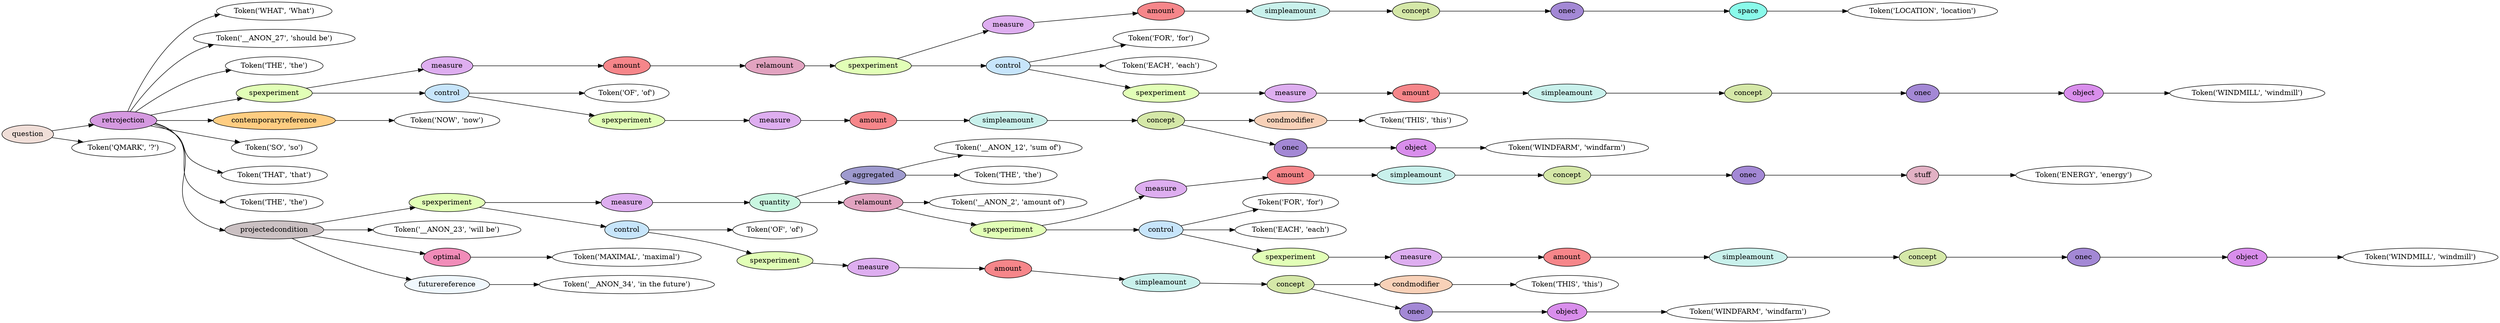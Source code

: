 digraph G {
rankdir=LR;
0 [label="Token('WHAT', 'What')"];
1 [label="Token('__ANON_27', 'should be')"];
2 [label="Token('THE', 'the')"];
3 [label="Token('LOCATION', 'location')"];
4 [fillcolor="#8afaea", label=space, style=filled];
4 -> 3;
5 [fillcolor="#a388d5", label=onec, style=filled];
5 -> 4;
6 [fillcolor="#d5e8a8", label=concept, style=filled];
6 -> 5;
7 [fillcolor="#c9f1ec", label=simpleamount, style=filled];
7 -> 6;
8 [fillcolor="#f6868a", label=amount, style=filled];
8 -> 7;
9 [fillcolor="#deaef0", label=measure, style=filled];
9 -> 8;
10 [label="Token('FOR', 'for')"];
11 [label="Token('EACH', 'each')"];
12 [label="Token('WINDMILL', 'windmill')"];
13 [fillcolor="#d98eec", label=object, style=filled];
13 -> 12;
14 [fillcolor="#a388d5", label=onec, style=filled];
14 -> 13;
15 [fillcolor="#d5e8a8", label=concept, style=filled];
15 -> 14;
16 [fillcolor="#c9f1ec", label=simpleamount, style=filled];
16 -> 15;
17 [fillcolor="#f6868a", label=amount, style=filled];
17 -> 16;
18 [fillcolor="#deaef0", label=measure, style=filled];
18 -> 17;
19 [fillcolor="#e2ffb7", label=spexperiment, style=filled];
19 -> 18;
20 [fillcolor="#c7e5fb", label=control, style=filled];
20 -> 10;
20 -> 11;
20 -> 19;
21 [fillcolor="#e2ffb7", label=spexperiment, style=filled];
21 -> 9;
21 -> 20;
22 [fillcolor="#e2a3c0", label=relamount, style=filled];
22 -> 21;
23 [fillcolor="#f6868a", label=amount, style=filled];
23 -> 22;
24 [fillcolor="#deaef0", label=measure, style=filled];
24 -> 23;
25 [label="Token('OF', 'of')"];
26 [label="Token('THIS', 'this')"];
27 [fillcolor="#f8d1b8", label=condmodifier, style=filled];
27 -> 26;
28 [label="Token('WINDFARM', 'windfarm')"];
29 [fillcolor="#d98eec", label=object, style=filled];
29 -> 28;
30 [fillcolor="#a388d5", label=onec, style=filled];
30 -> 29;
31 [fillcolor="#d5e8a8", label=concept, style=filled];
31 -> 27;
31 -> 30;
32 [fillcolor="#c9f1ec", label=simpleamount, style=filled];
32 -> 31;
33 [fillcolor="#f6868a", label=amount, style=filled];
33 -> 32;
34 [fillcolor="#deaef0", label=measure, style=filled];
34 -> 33;
35 [fillcolor="#e2ffb7", label=spexperiment, style=filled];
35 -> 34;
36 [fillcolor="#c7e5fb", label=control, style=filled];
36 -> 25;
36 -> 35;
37 [fillcolor="#e2ffb7", label=spexperiment, style=filled];
37 -> 24;
37 -> 36;
38 [label="Token('NOW', 'now')"];
39 [fillcolor="#ffcd81", label=contemporaryreference, style=filled];
39 -> 38;
40 [label="Token('SO', 'so')"];
41 [label="Token('THAT', 'that')"];
42 [label="Token('THE', 'the')"];
43 [label="Token('__ANON_12', 'sum of')"];
44 [label="Token('THE', 'the')"];
45 [fillcolor="#9e9ace", label=aggregated, style=filled];
45 -> 43;
45 -> 44;
46 [label="Token('__ANON_2', 'amount of')"];
47 [label="Token('ENERGY', 'energy')"];
48 [fillcolor="#e2b1c4", label=stuff, style=filled];
48 -> 47;
49 [fillcolor="#a388d5", label=onec, style=filled];
49 -> 48;
50 [fillcolor="#d5e8a8", label=concept, style=filled];
50 -> 49;
51 [fillcolor="#c9f1ec", label=simpleamount, style=filled];
51 -> 50;
52 [fillcolor="#f6868a", label=amount, style=filled];
52 -> 51;
53 [fillcolor="#deaef0", label=measure, style=filled];
53 -> 52;
54 [label="Token('FOR', 'for')"];
55 [label="Token('EACH', 'each')"];
56 [label="Token('WINDMILL', 'windmill')"];
57 [fillcolor="#d98eec", label=object, style=filled];
57 -> 56;
58 [fillcolor="#a388d5", label=onec, style=filled];
58 -> 57;
59 [fillcolor="#d5e8a8", label=concept, style=filled];
59 -> 58;
60 [fillcolor="#c9f1ec", label=simpleamount, style=filled];
60 -> 59;
61 [fillcolor="#f6868a", label=amount, style=filled];
61 -> 60;
62 [fillcolor="#deaef0", label=measure, style=filled];
62 -> 61;
63 [fillcolor="#e2ffb7", label=spexperiment, style=filled];
63 -> 62;
64 [fillcolor="#c7e5fb", label=control, style=filled];
64 -> 54;
64 -> 55;
64 -> 63;
65 [fillcolor="#e2ffb7", label=spexperiment, style=filled];
65 -> 53;
65 -> 64;
66 [fillcolor="#e2a3c0", label=relamount, style=filled];
66 -> 46;
66 -> 65;
67 [fillcolor="#c9f7e1", label=quantity, style=filled];
67 -> 45;
67 -> 66;
68 [fillcolor="#deaef0", label=measure, style=filled];
68 -> 67;
69 [label="Token('OF', 'of')"];
70 [label="Token('THIS', 'this')"];
71 [fillcolor="#f8d1b8", label=condmodifier, style=filled];
71 -> 70;
72 [label="Token('WINDFARM', 'windfarm')"];
73 [fillcolor="#d98eec", label=object, style=filled];
73 -> 72;
74 [fillcolor="#a388d5", label=onec, style=filled];
74 -> 73;
75 [fillcolor="#d5e8a8", label=concept, style=filled];
75 -> 71;
75 -> 74;
76 [fillcolor="#c9f1ec", label=simpleamount, style=filled];
76 -> 75;
77 [fillcolor="#f6868a", label=amount, style=filled];
77 -> 76;
78 [fillcolor="#deaef0", label=measure, style=filled];
78 -> 77;
79 [fillcolor="#e2ffb7", label=spexperiment, style=filled];
79 -> 78;
80 [fillcolor="#c7e5fb", label=control, style=filled];
80 -> 69;
80 -> 79;
81 [fillcolor="#e2ffb7", label=spexperiment, style=filled];
81 -> 68;
81 -> 80;
82 [label="Token('__ANON_23', 'will be')"];
83 [label="Token('MAXIMAL', 'maximal')"];
84 [fillcolor="#f18cb9", label=optimal, style=filled];
84 -> 83;
85 [label="Token('__ANON_34', 'in the future')"];
86 [fillcolor="#f0f8fd", label=futurereference, style=filled];
86 -> 85;
87 [fillcolor="#cbc1c3", label=projectedcondition, style=filled];
87 -> 81;
87 -> 82;
87 -> 84;
87 -> 86;
88 [fillcolor="#d599e0", label=retrojection, style=filled];
88 -> 0;
88 -> 1;
88 -> 2;
88 -> 37;
88 -> 39;
88 -> 40;
88 -> 41;
88 -> 42;
88 -> 87;
89 [label="Token('QMARK', '?')"];
90 [fillcolor="#f0ded8", label=question, style=filled];
90 -> 88;
90 -> 89;
}
